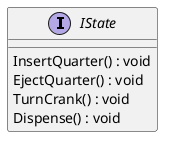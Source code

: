@startuml
interface IState {
    InsertQuarter() : void
    EjectQuarter() : void
    TurnCrank() : void
    Dispense() : void
}
@enduml
